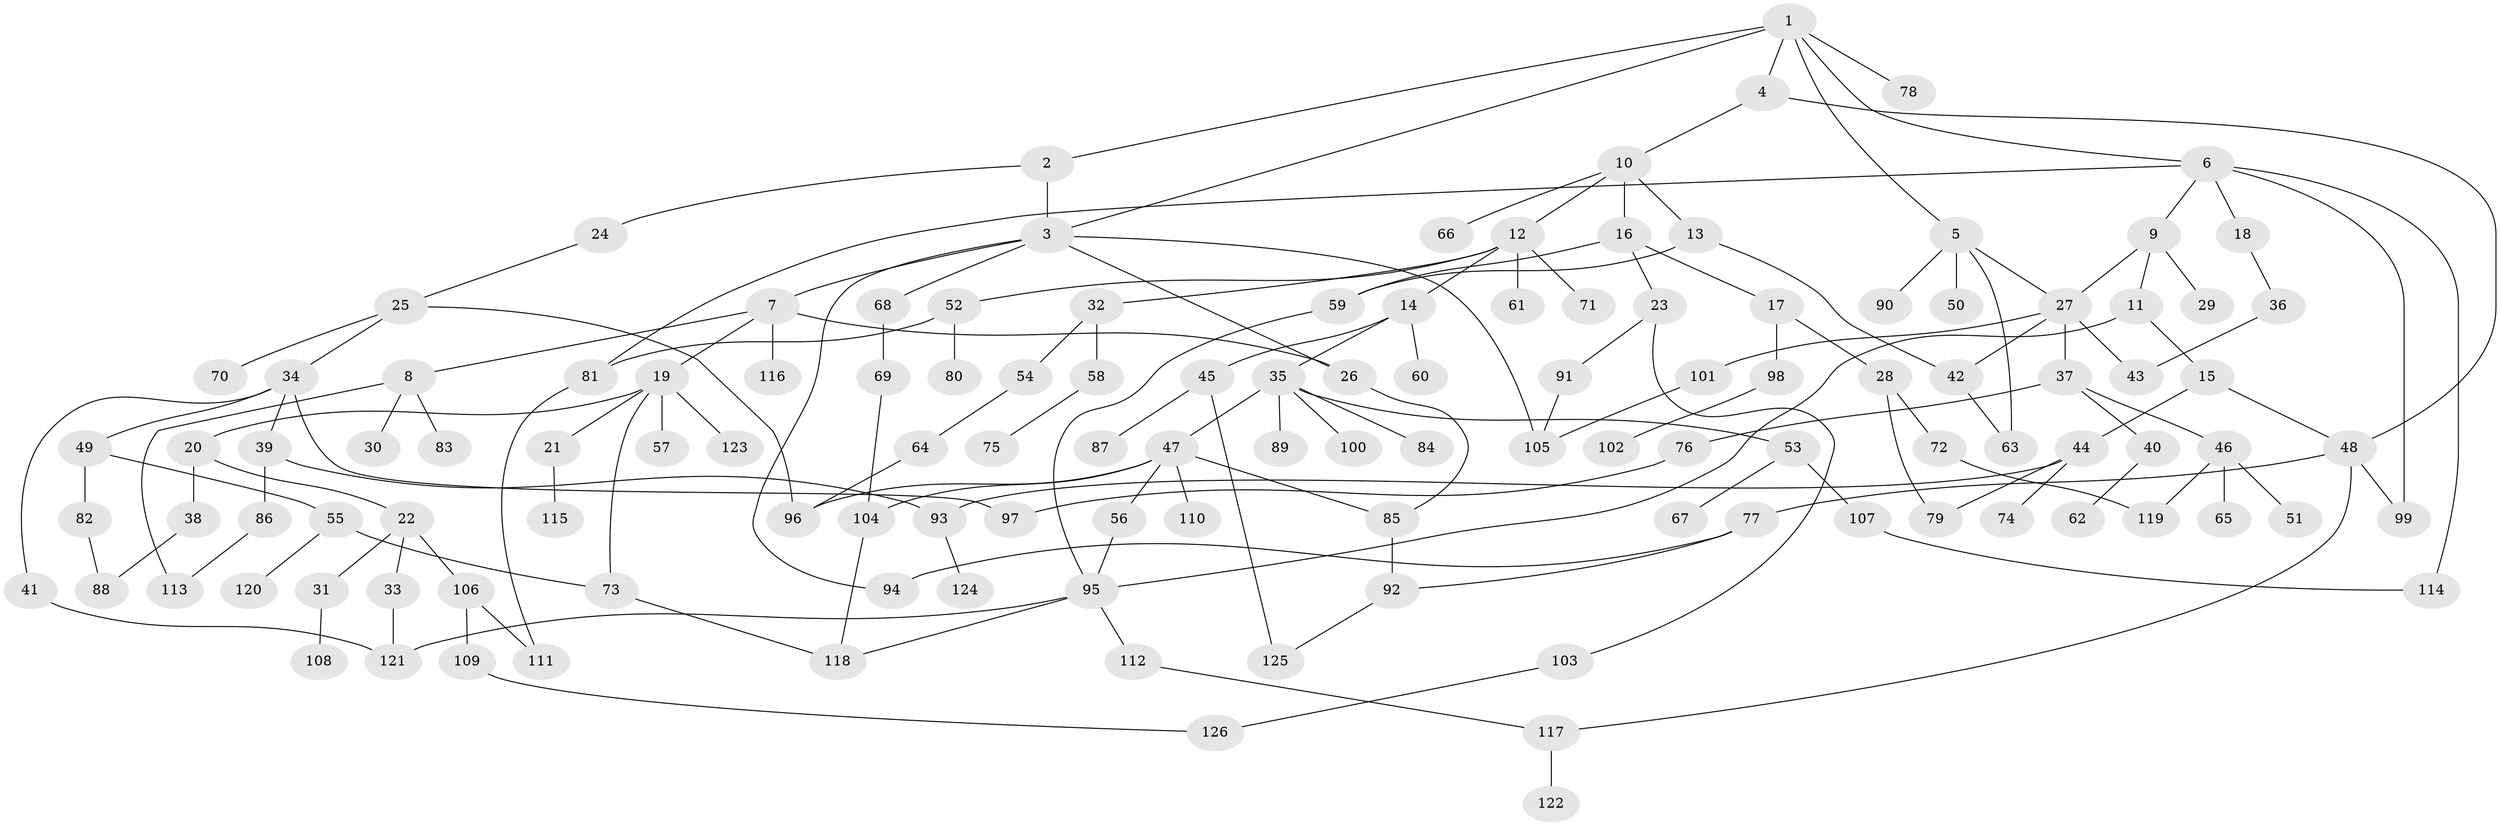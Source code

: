 // coarse degree distribution, {4: 0.06, 5: 0.08, 1: 0.5, 2: 0.28, 6: 0.02, 22: 0.02, 3: 0.02, 10: 0.02}
// Generated by graph-tools (version 1.1) at 2025/45/03/04/25 21:45:35]
// undirected, 126 vertices, 161 edges
graph export_dot {
graph [start="1"]
  node [color=gray90,style=filled];
  1;
  2;
  3;
  4;
  5;
  6;
  7;
  8;
  9;
  10;
  11;
  12;
  13;
  14;
  15;
  16;
  17;
  18;
  19;
  20;
  21;
  22;
  23;
  24;
  25;
  26;
  27;
  28;
  29;
  30;
  31;
  32;
  33;
  34;
  35;
  36;
  37;
  38;
  39;
  40;
  41;
  42;
  43;
  44;
  45;
  46;
  47;
  48;
  49;
  50;
  51;
  52;
  53;
  54;
  55;
  56;
  57;
  58;
  59;
  60;
  61;
  62;
  63;
  64;
  65;
  66;
  67;
  68;
  69;
  70;
  71;
  72;
  73;
  74;
  75;
  76;
  77;
  78;
  79;
  80;
  81;
  82;
  83;
  84;
  85;
  86;
  87;
  88;
  89;
  90;
  91;
  92;
  93;
  94;
  95;
  96;
  97;
  98;
  99;
  100;
  101;
  102;
  103;
  104;
  105;
  106;
  107;
  108;
  109;
  110;
  111;
  112;
  113;
  114;
  115;
  116;
  117;
  118;
  119;
  120;
  121;
  122;
  123;
  124;
  125;
  126;
  1 -- 2;
  1 -- 4;
  1 -- 5;
  1 -- 6;
  1 -- 78;
  1 -- 3;
  2 -- 3;
  2 -- 24;
  3 -- 7;
  3 -- 26;
  3 -- 68;
  3 -- 94;
  3 -- 105;
  4 -- 10;
  4 -- 48;
  5 -- 50;
  5 -- 90;
  5 -- 63;
  5 -- 27;
  6 -- 9;
  6 -- 18;
  6 -- 81;
  6 -- 99;
  6 -- 114;
  7 -- 8;
  7 -- 19;
  7 -- 116;
  7 -- 26;
  8 -- 30;
  8 -- 83;
  8 -- 113;
  9 -- 11;
  9 -- 27;
  9 -- 29;
  10 -- 12;
  10 -- 13;
  10 -- 16;
  10 -- 66;
  11 -- 15;
  11 -- 95;
  12 -- 14;
  12 -- 32;
  12 -- 52;
  12 -- 61;
  12 -- 71;
  13 -- 42;
  13 -- 59;
  14 -- 35;
  14 -- 45;
  14 -- 60;
  15 -- 44;
  15 -- 48;
  16 -- 17;
  16 -- 23;
  16 -- 59;
  17 -- 28;
  17 -- 98;
  18 -- 36;
  19 -- 20;
  19 -- 21;
  19 -- 57;
  19 -- 123;
  19 -- 73;
  20 -- 22;
  20 -- 38;
  21 -- 115;
  22 -- 31;
  22 -- 33;
  22 -- 106;
  23 -- 91;
  23 -- 103;
  24 -- 25;
  25 -- 34;
  25 -- 70;
  25 -- 96;
  26 -- 85;
  27 -- 37;
  27 -- 43;
  27 -- 101;
  27 -- 42;
  28 -- 72;
  28 -- 79;
  31 -- 108;
  32 -- 54;
  32 -- 58;
  33 -- 121;
  34 -- 39;
  34 -- 41;
  34 -- 49;
  34 -- 97;
  35 -- 47;
  35 -- 53;
  35 -- 84;
  35 -- 89;
  35 -- 100;
  36 -- 43;
  37 -- 40;
  37 -- 46;
  37 -- 76;
  38 -- 88;
  39 -- 86;
  39 -- 93;
  40 -- 62;
  41 -- 121;
  42 -- 63;
  44 -- 74;
  44 -- 79;
  44 -- 93;
  45 -- 87;
  45 -- 125;
  46 -- 51;
  46 -- 65;
  46 -- 119;
  47 -- 56;
  47 -- 85;
  47 -- 96;
  47 -- 110;
  47 -- 104;
  48 -- 77;
  48 -- 99;
  48 -- 117;
  49 -- 55;
  49 -- 82;
  52 -- 80;
  52 -- 81;
  53 -- 67;
  53 -- 107;
  54 -- 64;
  55 -- 73;
  55 -- 120;
  56 -- 95;
  58 -- 75;
  59 -- 95;
  64 -- 96;
  68 -- 69;
  69 -- 104;
  72 -- 119;
  73 -- 118;
  76 -- 97;
  77 -- 92;
  77 -- 94;
  81 -- 111;
  82 -- 88;
  85 -- 92;
  86 -- 113;
  91 -- 105;
  92 -- 125;
  93 -- 124;
  95 -- 112;
  95 -- 121;
  95 -- 118;
  98 -- 102;
  101 -- 105;
  103 -- 126;
  104 -- 118;
  106 -- 109;
  106 -- 111;
  107 -- 114;
  109 -- 126;
  112 -- 117;
  117 -- 122;
}
